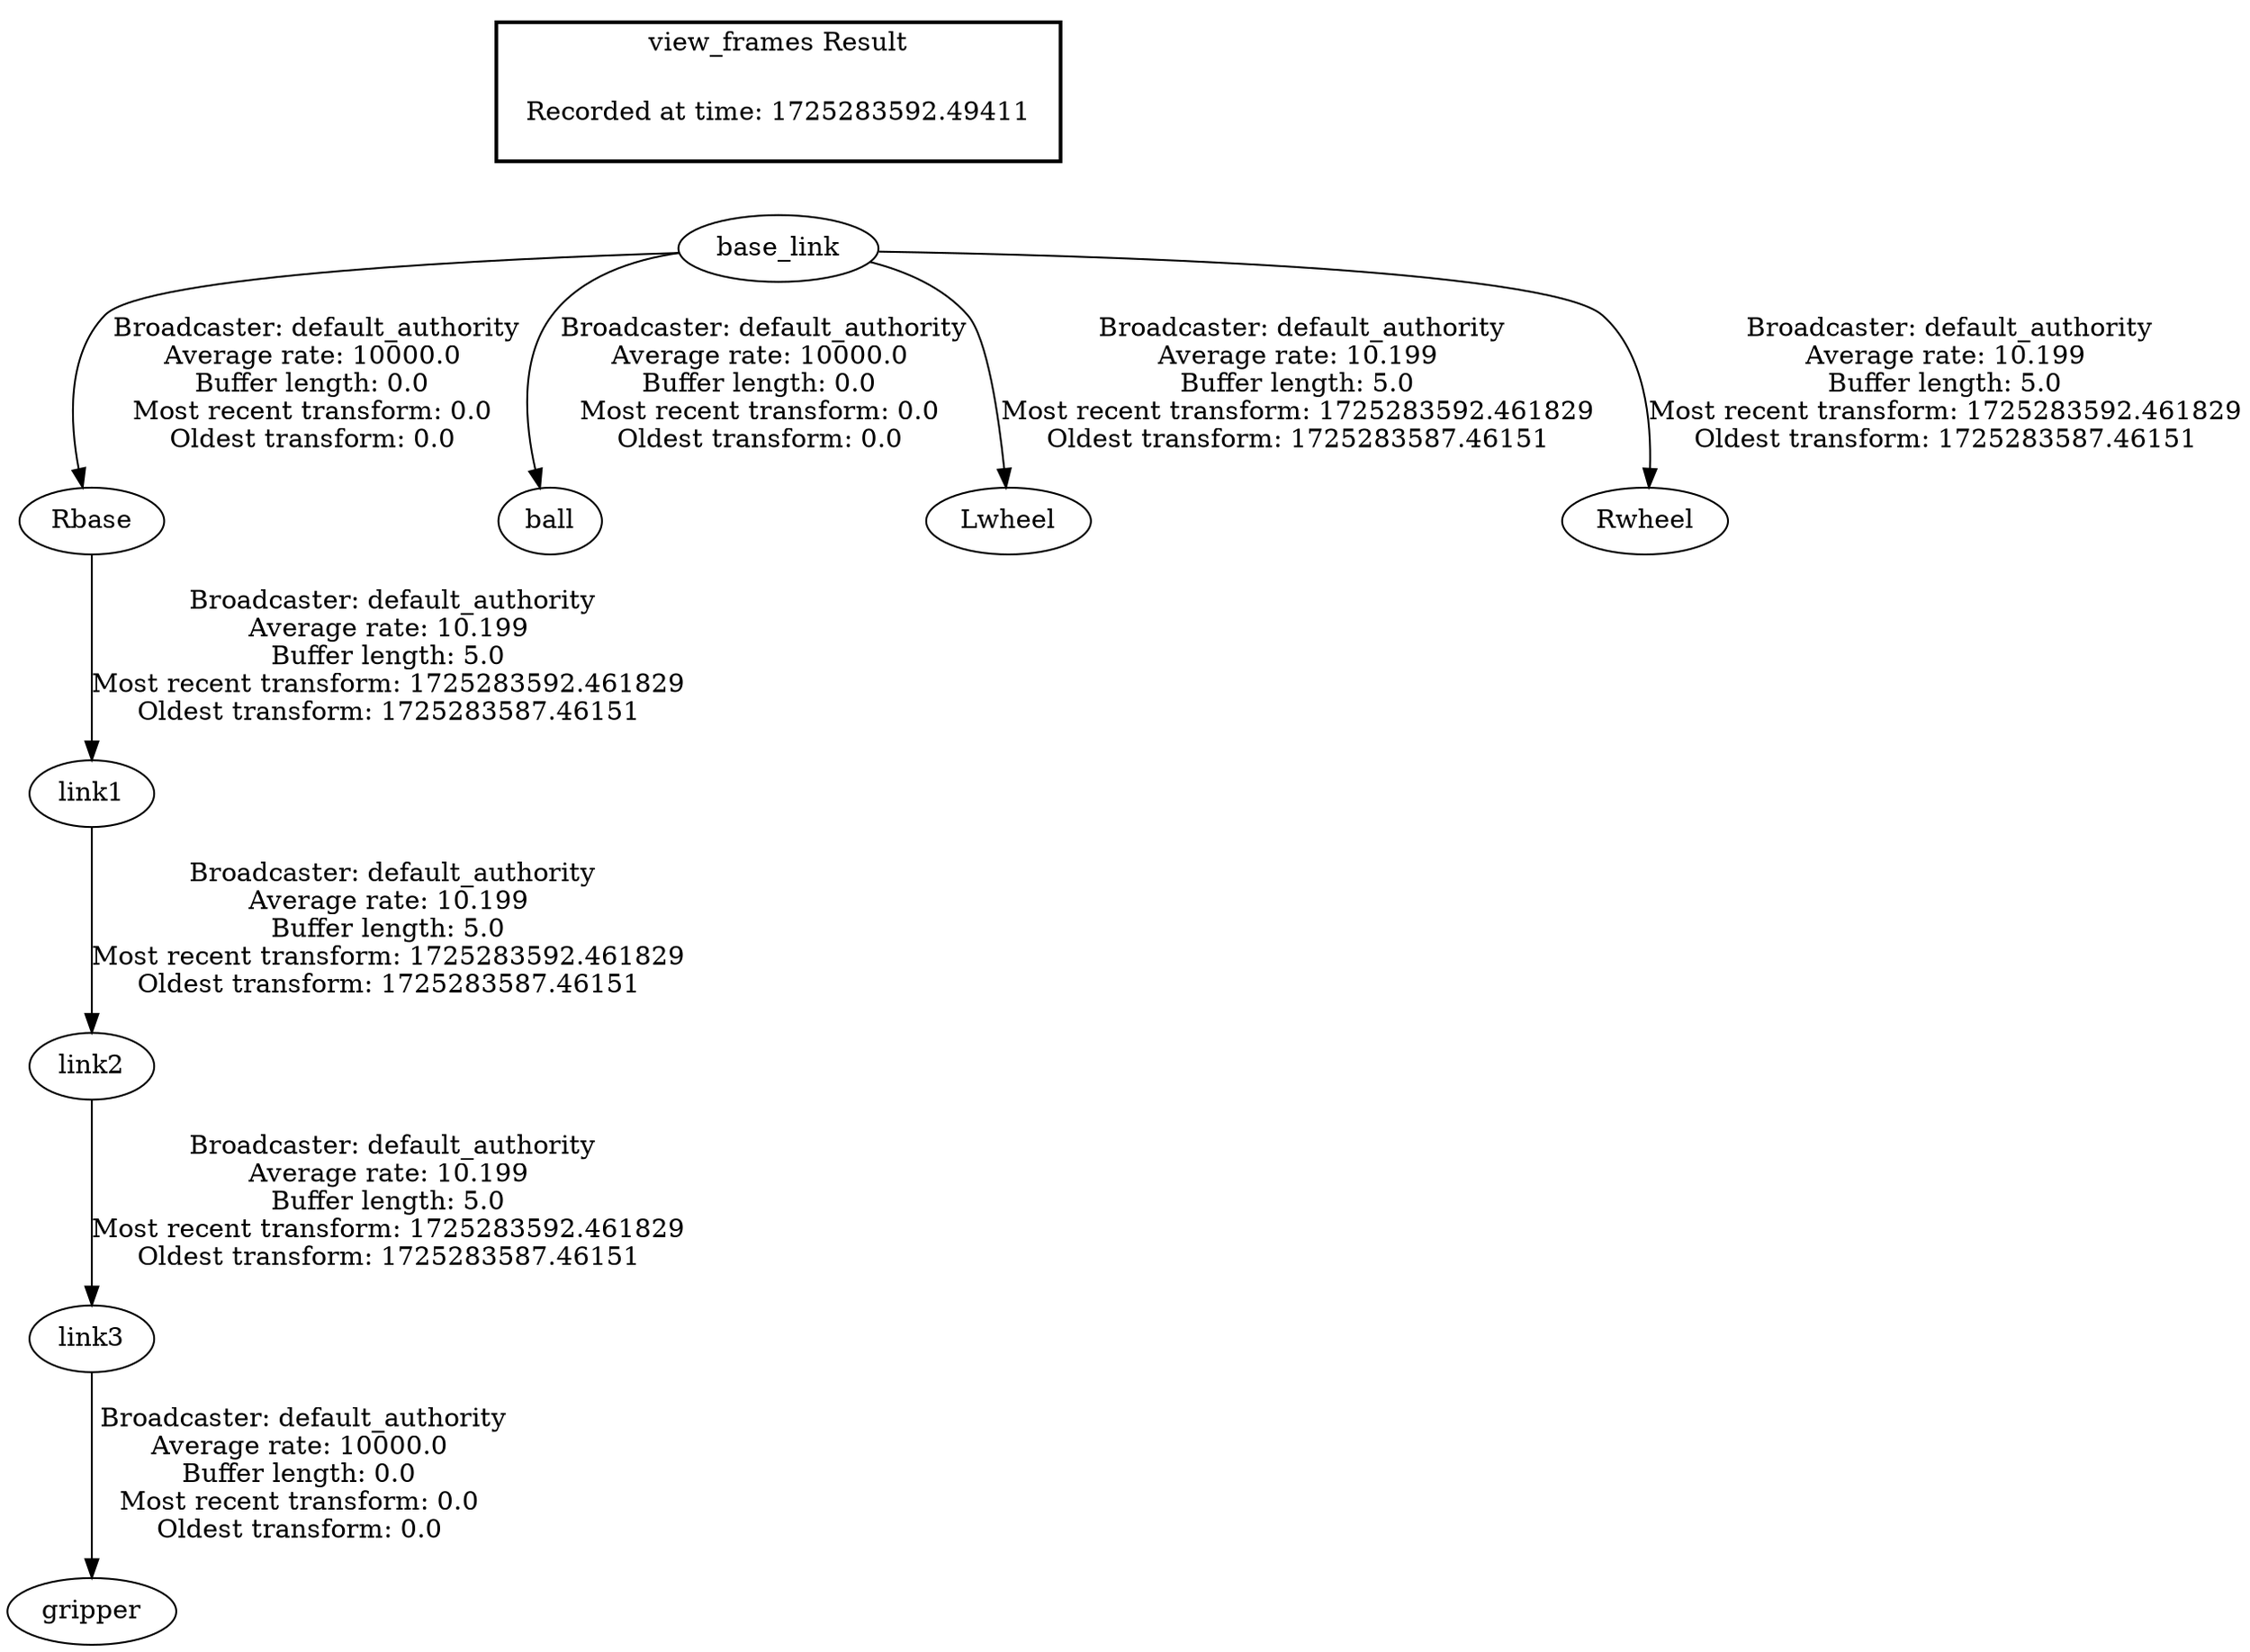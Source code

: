 digraph G {
"base_link" -> "Rbase"[label=" Broadcaster: default_authority\nAverage rate: 10000.0\nBuffer length: 0.0\nMost recent transform: 0.0\nOldest transform: 0.0\n"];
"base_link" -> "ball"[label=" Broadcaster: default_authority\nAverage rate: 10000.0\nBuffer length: 0.0\nMost recent transform: 0.0\nOldest transform: 0.0\n"];
"link3" -> "gripper"[label=" Broadcaster: default_authority\nAverage rate: 10000.0\nBuffer length: 0.0\nMost recent transform: 0.0\nOldest transform: 0.0\n"];
"link2" -> "link3"[label=" Broadcaster: default_authority\nAverage rate: 10.199\nBuffer length: 5.0\nMost recent transform: 1725283592.461829\nOldest transform: 1725283587.46151\n"];
"Rbase" -> "link1"[label=" Broadcaster: default_authority\nAverage rate: 10.199\nBuffer length: 5.0\nMost recent transform: 1725283592.461829\nOldest transform: 1725283587.46151\n"];
"base_link" -> "Lwheel"[label=" Broadcaster: default_authority\nAverage rate: 10.199\nBuffer length: 5.0\nMost recent transform: 1725283592.461829\nOldest transform: 1725283587.46151\n"];
"base_link" -> "Rwheel"[label=" Broadcaster: default_authority\nAverage rate: 10.199\nBuffer length: 5.0\nMost recent transform: 1725283592.461829\nOldest transform: 1725283587.46151\n"];
"link1" -> "link2"[label=" Broadcaster: default_authority\nAverage rate: 10.199\nBuffer length: 5.0\nMost recent transform: 1725283592.461829\nOldest transform: 1725283587.46151\n"];
edge [style=invis];
 subgraph cluster_legend { style=bold; color=black; label ="view_frames Result";
"Recorded at time: 1725283592.49411"[ shape=plaintext ] ;
}->"base_link";
}